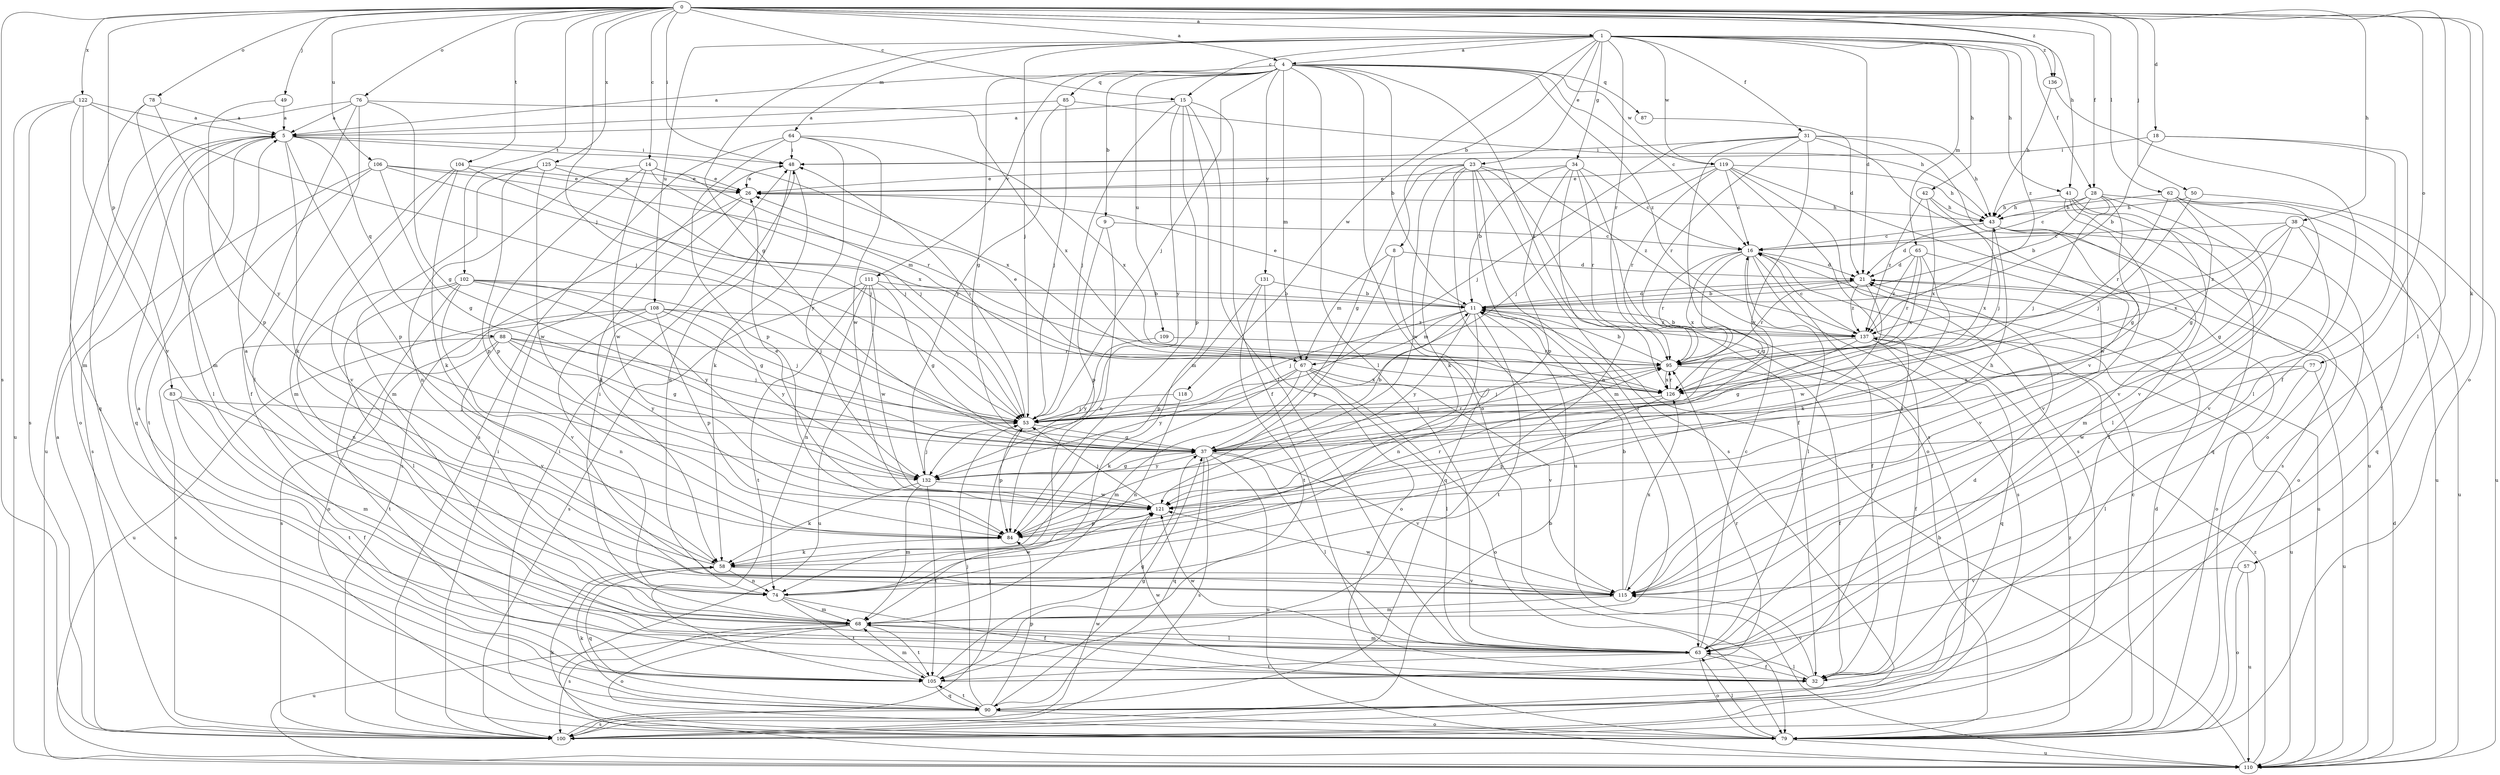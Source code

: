 strict digraph  {
0;
1;
4;
5;
8;
9;
11;
14;
15;
16;
18;
21;
23;
26;
28;
31;
32;
34;
37;
38;
41;
42;
43;
48;
49;
50;
53;
57;
58;
62;
63;
64;
65;
67;
68;
74;
76;
77;
78;
79;
83;
84;
85;
87;
88;
90;
95;
100;
102;
104;
105;
106;
108;
109;
110;
111;
115;
118;
119;
121;
122;
125;
126;
131;
132;
136;
137;
0 -> 1  [label=a];
0 -> 4  [label=a];
0 -> 14  [label=c];
0 -> 15  [label=c];
0 -> 18  [label=d];
0 -> 28  [label=f];
0 -> 38  [label=h];
0 -> 41  [label=h];
0 -> 48  [label=i];
0 -> 49  [label=j];
0 -> 50  [label=j];
0 -> 53  [label=j];
0 -> 57  [label=k];
0 -> 62  [label=l];
0 -> 63  [label=l];
0 -> 76  [label=o];
0 -> 77  [label=o];
0 -> 78  [label=o];
0 -> 79  [label=o];
0 -> 83  [label=p];
0 -> 100  [label=s];
0 -> 102  [label=t];
0 -> 104  [label=t];
0 -> 106  [label=u];
0 -> 122  [label=x];
0 -> 125  [label=x];
0 -> 136  [label=z];
1 -> 4  [label=a];
1 -> 8  [label=b];
1 -> 15  [label=c];
1 -> 21  [label=d];
1 -> 23  [label=e];
1 -> 28  [label=f];
1 -> 31  [label=f];
1 -> 34  [label=g];
1 -> 37  [label=g];
1 -> 41  [label=h];
1 -> 42  [label=h];
1 -> 53  [label=j];
1 -> 64  [label=m];
1 -> 65  [label=m];
1 -> 95  [label=r];
1 -> 108  [label=u];
1 -> 118  [label=w];
1 -> 119  [label=w];
1 -> 136  [label=z];
1 -> 137  [label=z];
4 -> 5  [label=a];
4 -> 9  [label=b];
4 -> 11  [label=b];
4 -> 16  [label=c];
4 -> 37  [label=g];
4 -> 53  [label=j];
4 -> 63  [label=l];
4 -> 67  [label=m];
4 -> 79  [label=o];
4 -> 85  [label=q];
4 -> 87  [label=q];
4 -> 109  [label=u];
4 -> 111  [label=v];
4 -> 119  [label=w];
4 -> 126  [label=x];
4 -> 131  [label=y];
4 -> 137  [label=z];
5 -> 48  [label=i];
5 -> 58  [label=k];
5 -> 63  [label=l];
5 -> 84  [label=p];
5 -> 88  [label=q];
5 -> 90  [label=q];
5 -> 110  [label=u];
5 -> 126  [label=x];
8 -> 21  [label=d];
8 -> 67  [label=m];
8 -> 84  [label=p];
8 -> 90  [label=q];
9 -> 16  [label=c];
9 -> 74  [label=n];
9 -> 84  [label=p];
11 -> 21  [label=d];
11 -> 26  [label=e];
11 -> 53  [label=j];
11 -> 67  [label=m];
11 -> 74  [label=n];
11 -> 105  [label=t];
11 -> 132  [label=y];
11 -> 137  [label=z];
14 -> 26  [label=e];
14 -> 53  [label=j];
14 -> 67  [label=m];
14 -> 74  [label=n];
14 -> 84  [label=p];
14 -> 121  [label=w];
15 -> 5  [label=a];
15 -> 32  [label=f];
15 -> 53  [label=j];
15 -> 63  [label=l];
15 -> 68  [label=m];
15 -> 84  [label=p];
15 -> 132  [label=y];
16 -> 21  [label=d];
16 -> 32  [label=f];
16 -> 37  [label=g];
16 -> 63  [label=l];
16 -> 95  [label=r];
16 -> 100  [label=s];
16 -> 110  [label=u];
16 -> 126  [label=x];
18 -> 11  [label=b];
18 -> 32  [label=f];
18 -> 48  [label=i];
18 -> 63  [label=l];
21 -> 11  [label=b];
21 -> 79  [label=o];
21 -> 95  [label=r];
21 -> 121  [label=w];
21 -> 137  [label=z];
23 -> 26  [label=e];
23 -> 37  [label=g];
23 -> 58  [label=k];
23 -> 63  [label=l];
23 -> 68  [label=m];
23 -> 79  [label=o];
23 -> 100  [label=s];
23 -> 110  [label=u];
23 -> 121  [label=w];
23 -> 137  [label=z];
26 -> 43  [label=h];
26 -> 58  [label=k];
26 -> 100  [label=s];
28 -> 11  [label=b];
28 -> 16  [label=c];
28 -> 37  [label=g];
28 -> 43  [label=h];
28 -> 53  [label=j];
28 -> 110  [label=u];
28 -> 115  [label=v];
31 -> 43  [label=h];
31 -> 48  [label=i];
31 -> 53  [label=j];
31 -> 79  [label=o];
31 -> 95  [label=r];
31 -> 100  [label=s];
31 -> 115  [label=v];
31 -> 121  [label=w];
32 -> 63  [label=l];
32 -> 115  [label=v];
32 -> 121  [label=w];
34 -> 11  [label=b];
34 -> 16  [label=c];
34 -> 26  [label=e];
34 -> 32  [label=f];
34 -> 74  [label=n];
34 -> 84  [label=p];
34 -> 95  [label=r];
37 -> 11  [label=b];
37 -> 63  [label=l];
37 -> 90  [label=q];
37 -> 95  [label=r];
37 -> 100  [label=s];
37 -> 110  [label=u];
37 -> 115  [label=v];
37 -> 132  [label=y];
38 -> 16  [label=c];
38 -> 37  [label=g];
38 -> 110  [label=u];
38 -> 115  [label=v];
38 -> 126  [label=x];
38 -> 137  [label=z];
41 -> 32  [label=f];
41 -> 43  [label=h];
41 -> 90  [label=q];
41 -> 100  [label=s];
41 -> 121  [label=w];
42 -> 43  [label=h];
42 -> 53  [label=j];
42 -> 126  [label=x];
42 -> 137  [label=z];
43 -> 16  [label=c];
43 -> 21  [label=d];
43 -> 68  [label=m];
43 -> 79  [label=o];
43 -> 115  [label=v];
43 -> 126  [label=x];
48 -> 26  [label=e];
48 -> 58  [label=k];
48 -> 74  [label=n];
49 -> 5  [label=a];
49 -> 84  [label=p];
50 -> 43  [label=h];
50 -> 53  [label=j];
50 -> 110  [label=u];
53 -> 37  [label=g];
53 -> 48  [label=i];
53 -> 84  [label=p];
57 -> 79  [label=o];
57 -> 110  [label=u];
57 -> 115  [label=v];
58 -> 5  [label=a];
58 -> 74  [label=n];
58 -> 90  [label=q];
58 -> 115  [label=v];
62 -> 37  [label=g];
62 -> 43  [label=h];
62 -> 63  [label=l];
62 -> 90  [label=q];
62 -> 95  [label=r];
62 -> 115  [label=v];
63 -> 16  [label=c];
63 -> 32  [label=f];
63 -> 68  [label=m];
63 -> 79  [label=o];
63 -> 105  [label=t];
63 -> 121  [label=w];
64 -> 48  [label=i];
64 -> 84  [label=p];
64 -> 100  [label=s];
64 -> 121  [label=w];
64 -> 126  [label=x];
64 -> 132  [label=y];
65 -> 21  [label=d];
65 -> 58  [label=k];
65 -> 95  [label=r];
65 -> 115  [label=v];
65 -> 126  [label=x];
65 -> 137  [label=z];
67 -> 26  [label=e];
67 -> 58  [label=k];
67 -> 63  [label=l];
67 -> 68  [label=m];
67 -> 79  [label=o];
67 -> 115  [label=v];
67 -> 126  [label=x];
67 -> 132  [label=y];
68 -> 48  [label=i];
68 -> 63  [label=l];
68 -> 79  [label=o];
68 -> 100  [label=s];
68 -> 105  [label=t];
68 -> 110  [label=u];
74 -> 32  [label=f];
74 -> 68  [label=m];
74 -> 105  [label=t];
74 -> 121  [label=w];
76 -> 5  [label=a];
76 -> 32  [label=f];
76 -> 37  [label=g];
76 -> 63  [label=l];
76 -> 90  [label=q];
76 -> 126  [label=x];
77 -> 63  [label=l];
77 -> 110  [label=u];
77 -> 121  [label=w];
77 -> 126  [label=x];
78 -> 5  [label=a];
78 -> 68  [label=m];
78 -> 79  [label=o];
78 -> 132  [label=y];
79 -> 16  [label=c];
79 -> 21  [label=d];
79 -> 48  [label=i];
79 -> 58  [label=k];
79 -> 63  [label=l];
79 -> 110  [label=u];
79 -> 137  [label=z];
83 -> 32  [label=f];
83 -> 53  [label=j];
83 -> 68  [label=m];
83 -> 105  [label=t];
84 -> 58  [label=k];
84 -> 95  [label=r];
85 -> 5  [label=a];
85 -> 43  [label=h];
85 -> 53  [label=j];
85 -> 132  [label=y];
87 -> 21  [label=d];
88 -> 37  [label=g];
88 -> 53  [label=j];
88 -> 95  [label=r];
88 -> 100  [label=s];
88 -> 105  [label=t];
88 -> 115  [label=v];
88 -> 132  [label=y];
90 -> 37  [label=g];
90 -> 53  [label=j];
90 -> 58  [label=k];
90 -> 79  [label=o];
90 -> 84  [label=p];
90 -> 100  [label=s];
90 -> 105  [label=t];
95 -> 11  [label=b];
95 -> 32  [label=f];
95 -> 53  [label=j];
95 -> 126  [label=x];
100 -> 5  [label=a];
100 -> 11  [label=b];
100 -> 48  [label=i];
100 -> 53  [label=j];
100 -> 121  [label=w];
102 -> 11  [label=b];
102 -> 37  [label=g];
102 -> 53  [label=j];
102 -> 63  [label=l];
102 -> 74  [label=n];
102 -> 79  [label=o];
102 -> 115  [label=v];
102 -> 132  [label=y];
104 -> 26  [label=e];
104 -> 53  [label=j];
104 -> 58  [label=k];
104 -> 68  [label=m];
104 -> 115  [label=v];
105 -> 5  [label=a];
105 -> 21  [label=d];
105 -> 37  [label=g];
105 -> 68  [label=m];
105 -> 90  [label=q];
105 -> 95  [label=r];
106 -> 26  [label=e];
106 -> 37  [label=g];
106 -> 95  [label=r];
106 -> 100  [label=s];
106 -> 105  [label=t];
106 -> 126  [label=x];
108 -> 53  [label=j];
108 -> 74  [label=n];
108 -> 84  [label=p];
108 -> 100  [label=s];
108 -> 110  [label=u];
108 -> 132  [label=y];
108 -> 137  [label=z];
109 -> 95  [label=r];
109 -> 132  [label=y];
110 -> 11  [label=b];
110 -> 21  [label=d];
110 -> 137  [label=z];
111 -> 11  [label=b];
111 -> 37  [label=g];
111 -> 74  [label=n];
111 -> 100  [label=s];
111 -> 105  [label=t];
111 -> 110  [label=u];
111 -> 121  [label=w];
115 -> 11  [label=b];
115 -> 68  [label=m];
115 -> 121  [label=w];
115 -> 126  [label=x];
118 -> 53  [label=j];
118 -> 74  [label=n];
119 -> 16  [label=c];
119 -> 26  [label=e];
119 -> 43  [label=h];
119 -> 53  [label=j];
119 -> 63  [label=l];
119 -> 95  [label=r];
119 -> 100  [label=s];
119 -> 110  [label=u];
121 -> 26  [label=e];
121 -> 43  [label=h];
121 -> 53  [label=j];
121 -> 84  [label=p];
122 -> 5  [label=a];
122 -> 53  [label=j];
122 -> 68  [label=m];
122 -> 100  [label=s];
122 -> 110  [label=u];
122 -> 115  [label=v];
125 -> 26  [label=e];
125 -> 53  [label=j];
125 -> 68  [label=m];
125 -> 84  [label=p];
125 -> 121  [label=w];
126 -> 53  [label=j];
126 -> 84  [label=p];
126 -> 95  [label=r];
131 -> 11  [label=b];
131 -> 79  [label=o];
131 -> 84  [label=p];
131 -> 105  [label=t];
132 -> 37  [label=g];
132 -> 53  [label=j];
132 -> 58  [label=k];
132 -> 68  [label=m];
132 -> 105  [label=t];
132 -> 121  [label=w];
136 -> 32  [label=f];
136 -> 43  [label=h];
137 -> 11  [label=b];
137 -> 16  [label=c];
137 -> 32  [label=f];
137 -> 37  [label=g];
137 -> 90  [label=q];
137 -> 95  [label=r];
137 -> 110  [label=u];
}
